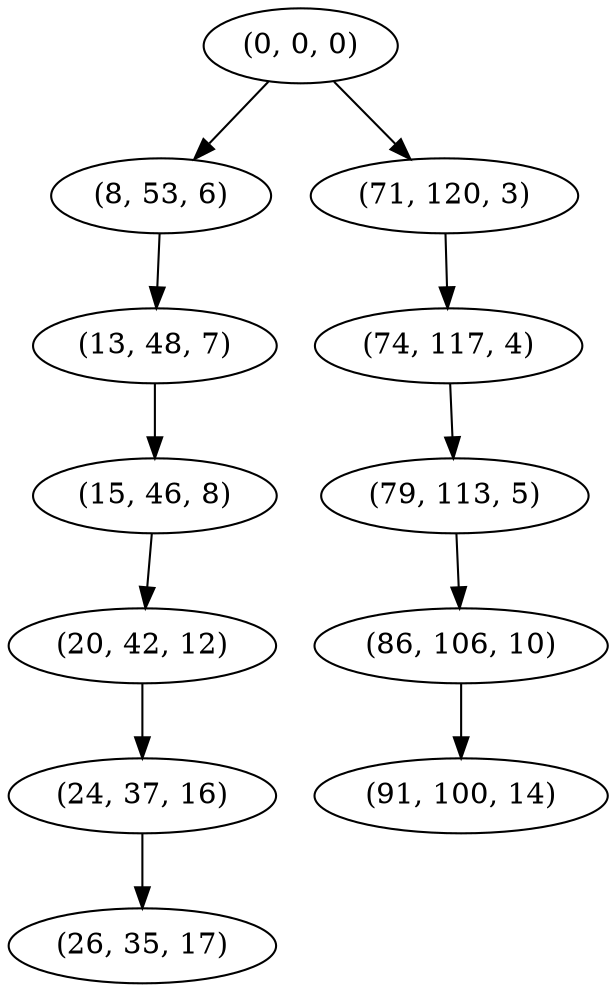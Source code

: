 digraph tree {
    "(0, 0, 0)";
    "(8, 53, 6)";
    "(13, 48, 7)";
    "(15, 46, 8)";
    "(20, 42, 12)";
    "(24, 37, 16)";
    "(26, 35, 17)";
    "(71, 120, 3)";
    "(74, 117, 4)";
    "(79, 113, 5)";
    "(86, 106, 10)";
    "(91, 100, 14)";
    "(0, 0, 0)" -> "(8, 53, 6)";
    "(0, 0, 0)" -> "(71, 120, 3)";
    "(8, 53, 6)" -> "(13, 48, 7)";
    "(13, 48, 7)" -> "(15, 46, 8)";
    "(15, 46, 8)" -> "(20, 42, 12)";
    "(20, 42, 12)" -> "(24, 37, 16)";
    "(24, 37, 16)" -> "(26, 35, 17)";
    "(71, 120, 3)" -> "(74, 117, 4)";
    "(74, 117, 4)" -> "(79, 113, 5)";
    "(79, 113, 5)" -> "(86, 106, 10)";
    "(86, 106, 10)" -> "(91, 100, 14)";
}

